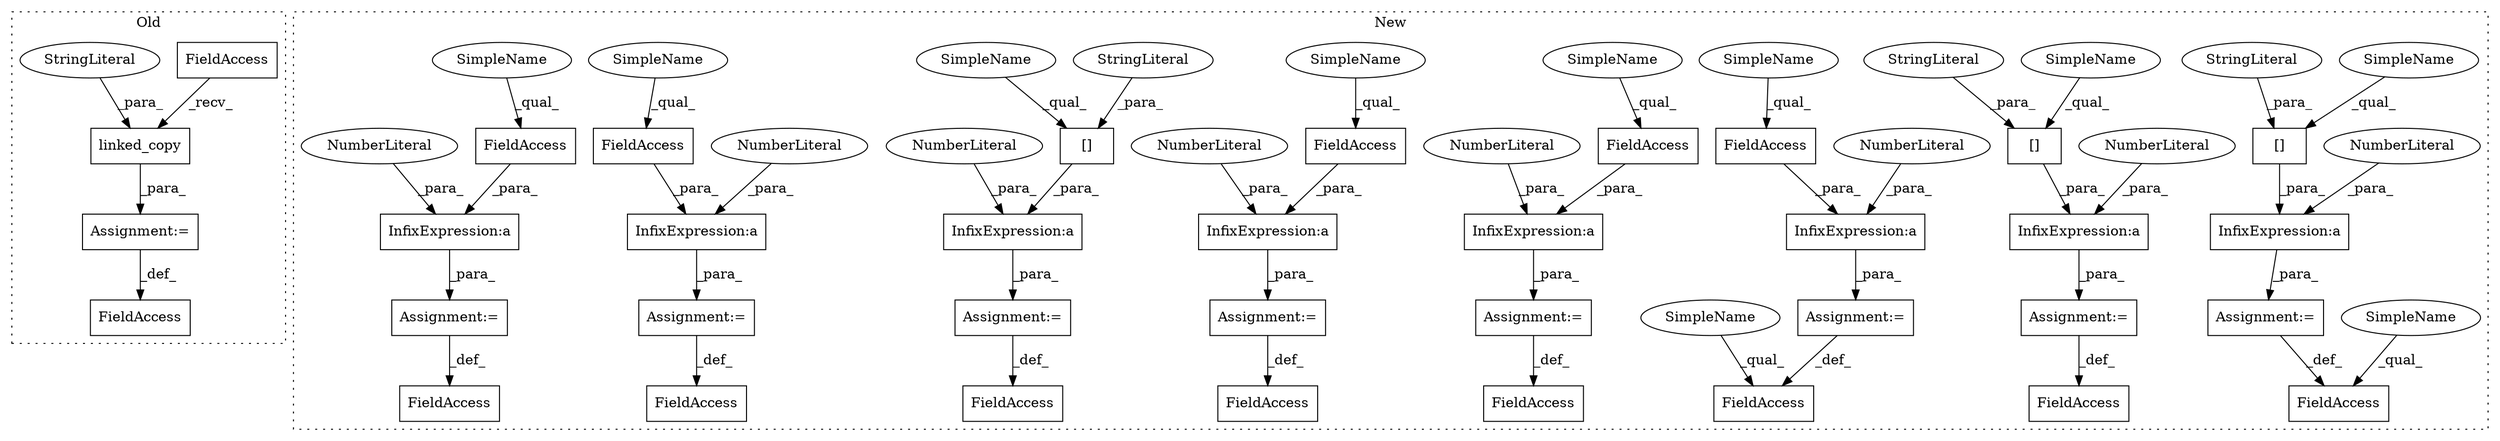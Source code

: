 digraph G {
subgraph cluster0 {
1 [label="linked_copy" a="32" s="1885,1905" l="12,1" shape="box"];
20 [label="FieldAccess" a="22" s="1855" l="10" shape="box"];
21 [label="FieldAccess" a="22" s="1866" l="18" shape="box"];
36 [label="Assignment:=" a="7" s="1865" l="1" shape="box"];
39 [label="StringLiteral" a="45" s="1897" l="8" shape="ellipse"];
label = "Old";
style="dotted";
}
subgraph cluster1 {
2 [label="[]" a="2" s="3177,3188" l="6,1" shape="box"];
3 [label="InfixExpression:a" a="27" s="3174" l="3" shape="box"];
4 [label="NumberLiteral" a="34" s="3171" l="3" shape="ellipse"];
5 [label="FieldAccess" a="22" s="3089" l="8" shape="box"];
6 [label="InfixExpression:a" a="27" s="3086" l="3" shape="box"];
7 [label="NumberLiteral" a="34" s="3083" l="3" shape="ellipse"];
8 [label="[]" a="2" s="3130,3141" l="6,1" shape="box"];
9 [label="InfixExpression:a" a="27" s="3127" l="3" shape="box"];
10 [label="[]" a="2" s="2745,2756" l="6,1" shape="box"];
11 [label="InfixExpression:a" a="27" s="2742" l="3" shape="box"];
12 [label="NumberLiteral" a="34" s="2738" l="4" shape="ellipse"];
13 [label="NumberLiteral" a="34" s="3123" l="4" shape="ellipse"];
14 [label="FieldAccess" a="22" s="2719" l="17" shape="box"];
15 [label="FieldAccess" a="22" s="2764" l="16" shape="box"];
16 [label="InfixExpression:a" a="27" s="2787" l="3" shape="box"];
17 [label="NumberLiteral" a="34" s="2782" l="5" shape="ellipse"];
18 [label="FieldAccess" a="22" s="3061" l="20" shape="box"];
19 [label="FieldAccess" a="22" s="3104" l="17" shape="box"];
22 [label="FieldAccess" a="22" s="2790" l="8" shape="box"];
23 [label="FieldAccess" a="22" s="2441" l="13" shape="box"];
24 [label="InfixExpression:a" a="27" s="2438" l="3" shape="box"];
25 [label="NumberLiteral" a="34" s="2434" l="4" shape="ellipse"];
26 [label="FieldAccess" a="22" s="2325" l="8" shape="box"];
27 [label="InfixExpression:a" a="27" s="2322" l="3" shape="box"];
28 [label="NumberLiteral" a="34" s="2319" l="3" shape="ellipse"];
29 [label="FieldAccess" a="22" s="3149" l="20" shape="box"];
30 [label="FieldAccess" a="22" s="2368" l="8" shape="box"];
31 [label="InfixExpression:a" a="27" s="2365" l="3" shape="box"];
32 [label="NumberLiteral" a="34" s="2362" l="3" shape="ellipse"];
33 [label="FieldAccess" a="22" s="2295" l="22" shape="box"];
34 [label="FieldAccess" a="22" s="2340" l="20" shape="box"];
35 [label="FieldAccess" a="22" s="2413" l="19" shape="box"];
37 [label="Assignment:=" a="7" s="2432" l="1" shape="box"];
38 [label="Assignment:=" a="7" s="3121" l="1" shape="box"];
40 [label="Assignment:=" a="7" s="3081" l="1" shape="box"];
41 [label="StringLiteral" a="45" s="3136" l="5" shape="ellipse"];
42 [label="Assignment:=" a="7" s="2317" l="1" shape="box"];
43 [label="StringLiteral" a="45" s="3183" l="5" shape="ellipse"];
44 [label="Assignment:=" a="7" s="2360" l="1" shape="box"];
45 [label="Assignment:=" a="7" s="2780" l="1" shape="box"];
46 [label="Assignment:=" a="7" s="3169" l="1" shape="box"];
47 [label="StringLiteral" a="45" s="2751" l="5" shape="ellipse"];
48 [label="Assignment:=" a="7" s="2736" l="1" shape="box"];
49 [label="SimpleName" a="42" s="2764" l="7" shape="ellipse"];
50 [label="SimpleName" a="42" s="2719" l="7" shape="ellipse"];
51 [label="SimpleName" a="42" s="2441" l="5" shape="ellipse"];
52 [label="SimpleName" a="42" s="2745" l="5" shape="ellipse"];
53 [label="SimpleName" a="42" s="3089" l="5" shape="ellipse"];
54 [label="SimpleName" a="42" s="2325" l="5" shape="ellipse"];
55 [label="SimpleName" a="42" s="3177" l="5" shape="ellipse"];
56 [label="SimpleName" a="42" s="3130" l="5" shape="ellipse"];
57 [label="SimpleName" a="42" s="2790" l="5" shape="ellipse"];
58 [label="SimpleName" a="42" s="2368" l="5" shape="ellipse"];
label = "New";
style="dotted";
}
1 -> 36 [label="_para_"];
2 -> 3 [label="_para_"];
3 -> 46 [label="_para_"];
4 -> 3 [label="_para_"];
5 -> 6 [label="_para_"];
6 -> 40 [label="_para_"];
7 -> 6 [label="_para_"];
8 -> 9 [label="_para_"];
9 -> 38 [label="_para_"];
10 -> 11 [label="_para_"];
11 -> 48 [label="_para_"];
12 -> 11 [label="_para_"];
13 -> 9 [label="_para_"];
16 -> 45 [label="_para_"];
17 -> 16 [label="_para_"];
21 -> 1 [label="_recv_"];
22 -> 16 [label="_para_"];
23 -> 24 [label="_para_"];
24 -> 37 [label="_para_"];
25 -> 24 [label="_para_"];
26 -> 27 [label="_para_"];
27 -> 42 [label="_para_"];
28 -> 27 [label="_para_"];
30 -> 31 [label="_para_"];
31 -> 44 [label="_para_"];
32 -> 31 [label="_para_"];
36 -> 20 [label="_def_"];
37 -> 35 [label="_def_"];
38 -> 19 [label="_def_"];
39 -> 1 [label="_para_"];
40 -> 18 [label="_def_"];
41 -> 8 [label="_para_"];
42 -> 33 [label="_def_"];
43 -> 2 [label="_para_"];
44 -> 34 [label="_def_"];
45 -> 15 [label="_def_"];
46 -> 29 [label="_def_"];
47 -> 10 [label="_para_"];
48 -> 14 [label="_def_"];
49 -> 15 [label="_qual_"];
50 -> 14 [label="_qual_"];
51 -> 23 [label="_qual_"];
52 -> 10 [label="_qual_"];
53 -> 5 [label="_qual_"];
54 -> 26 [label="_qual_"];
55 -> 2 [label="_qual_"];
56 -> 8 [label="_qual_"];
57 -> 22 [label="_qual_"];
58 -> 30 [label="_qual_"];
}